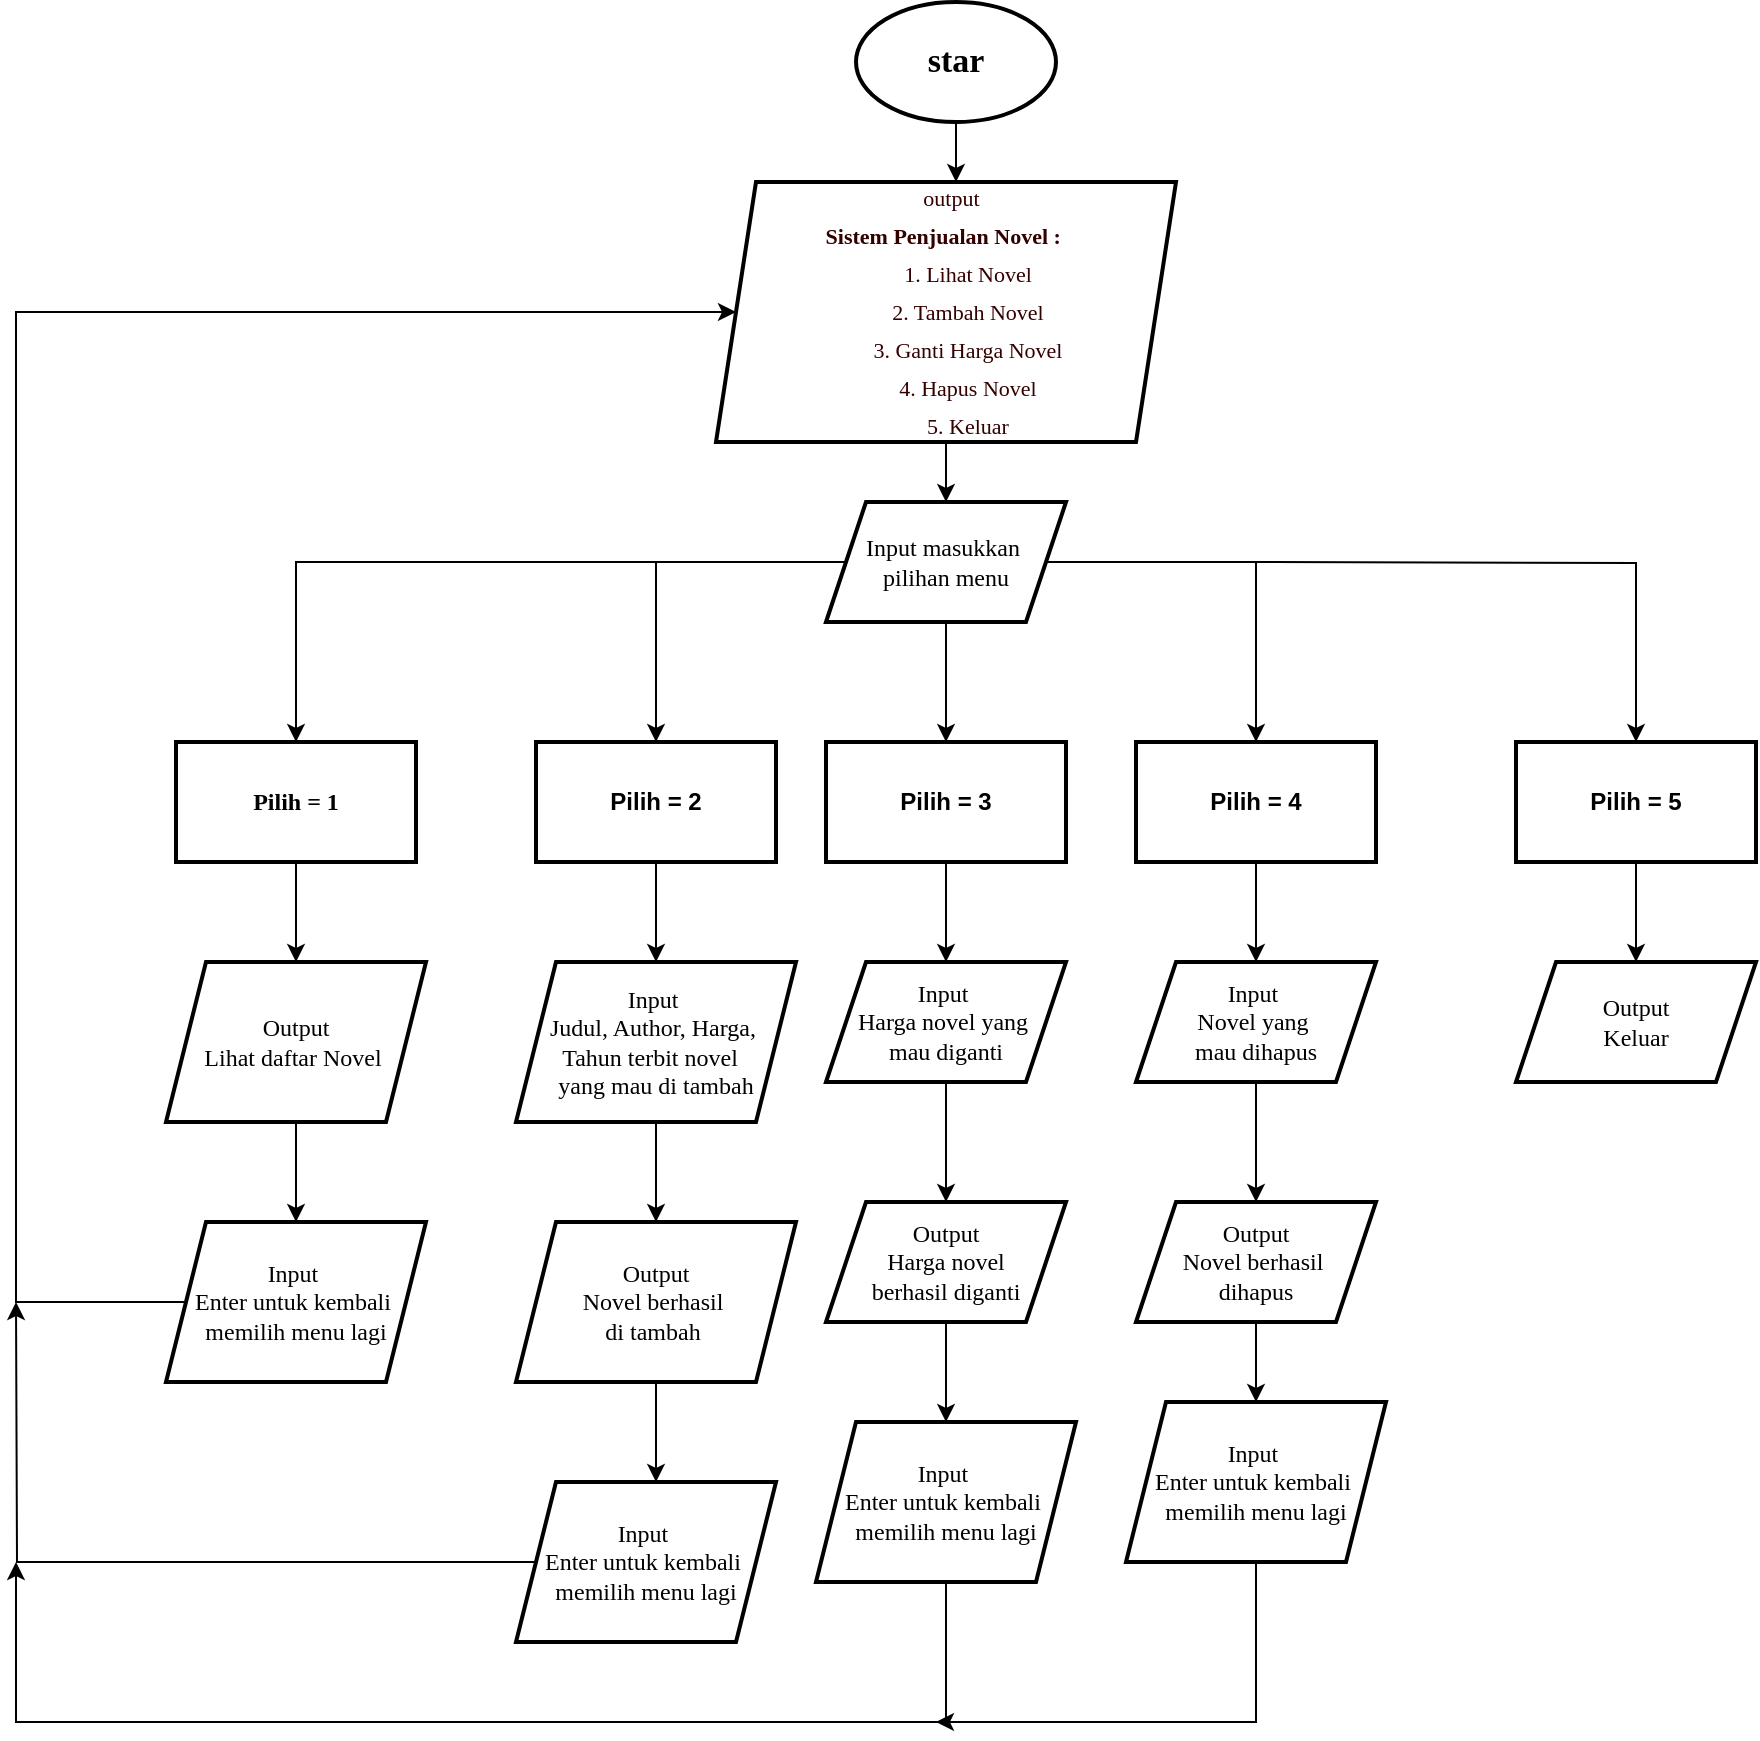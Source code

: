 <mxfile version="24.7.8">
  <diagram name="Page-1" id="KvyPbafw9UKkZqKxKkI1">
    <mxGraphModel dx="3427" dy="1010" grid="1" gridSize="10" guides="1" tooltips="1" connect="1" arrows="1" fold="1" page="1" pageScale="1" pageWidth="850" pageHeight="1100" math="0" shadow="0">
      <root>
        <mxCell id="0" />
        <mxCell id="1" parent="0" />
        <mxCell id="LbsSzFlzy3yXFulu0Od3-5" value="" style="edgeStyle=orthogonalEdgeStyle;rounded=0;orthogonalLoop=1;jettySize=auto;html=1;" parent="1" source="LbsSzFlzy3yXFulu0Od3-1" target="LbsSzFlzy3yXFulu0Od3-2" edge="1">
          <mxGeometry relative="1" as="geometry">
            <Array as="points">
              <mxPoint x="-760" y="140" />
              <mxPoint x="-760" y="140" />
            </Array>
          </mxGeometry>
        </mxCell>
        <mxCell id="LbsSzFlzy3yXFulu0Od3-1" value="&lt;b&gt;&lt;font face=&quot;Times New Roman&quot; style=&quot;font-size: 17px;&quot;&gt;star&lt;/font&gt;&lt;/b&gt;" style="strokeWidth=2;html=1;shape=mxgraph.flowchart.start_1;whiteSpace=wrap;" parent="1" vertex="1">
          <mxGeometry x="-810" y="50" width="100" height="60" as="geometry" />
        </mxCell>
        <mxCell id="LbsSzFlzy3yXFulu0Od3-10" value="" style="edgeStyle=orthogonalEdgeStyle;rounded=0;orthogonalLoop=1;jettySize=auto;html=1;" parent="1" source="LbsSzFlzy3yXFulu0Od3-2" target="LbsSzFlzy3yXFulu0Od3-9" edge="1">
          <mxGeometry relative="1" as="geometry" />
        </mxCell>
        <mxCell id="LbsSzFlzy3yXFulu0Od3-2" value="&lt;div style=&quot;line-height: 19px; white-space: pre; font-size: 11px;&quot;&gt;&lt;div style=&quot;&quot;&gt;&lt;div style=&quot;&quot;&gt;&lt;font face=&quot;Times New Roman&quot; style=&quot;font-size: 11px;&quot; color=&quot;#330000&quot;&gt;        output      &lt;/font&gt;&lt;/div&gt;&lt;div style=&quot;&quot;&gt;&lt;font face=&quot;rwcmR4gtEUjeIfdyCR9C&quot; style=&quot;font-size: 11px;&quot; color=&quot;#330000&quot;&gt;&lt;b style=&quot;&quot;&gt;Sistem Penjualan Novel :&lt;/b&gt; &lt;/font&gt;&lt;/div&gt;&lt;div style=&quot;&quot;&gt;&lt;font face=&quot;rwcmR4gtEUjeIfdyCR9C&quot; style=&quot;font-size: 11px;&quot; color=&quot;#330000&quot;&gt;&amp;nbsp; &amp;nbsp; &amp;nbsp; &amp;nbsp; 1. Lihat Novel&lt;/font&gt;&lt;/div&gt;&lt;div style=&quot;&quot;&gt;&lt;font face=&quot;rwcmR4gtEUjeIfdyCR9C&quot; style=&quot;font-size: 11px;&quot; color=&quot;#330000&quot;&gt;&amp;nbsp; &amp;nbsp; &amp;nbsp; &amp;nbsp; 2. Tambah Novel&lt;/font&gt;&lt;/div&gt;&lt;div style=&quot;&quot;&gt;&lt;font face=&quot;rwcmR4gtEUjeIfdyCR9C&quot; style=&quot;font-size: 11px;&quot; color=&quot;#330000&quot;&gt;&amp;nbsp; &amp;nbsp; &amp;nbsp; &amp;nbsp; 3. Ganti Harga Novel&lt;/font&gt;&lt;/div&gt;&lt;div style=&quot;&quot;&gt;&lt;font face=&quot;rwcmR4gtEUjeIfdyCR9C&quot; style=&quot;font-size: 11px;&quot; color=&quot;#330000&quot;&gt;&amp;nbsp; &amp;nbsp; &amp;nbsp; &amp;nbsp; 4. Hapus Novel&lt;/font&gt;&lt;/div&gt;&lt;div style=&quot;&quot;&gt;&lt;font face=&quot;rwcmR4gtEUjeIfdyCR9C&quot; style=&quot;font-size: 11px;&quot; color=&quot;#330000&quot;&gt;&amp;nbsp; &amp;nbsp; &amp;nbsp; &amp;nbsp; 5. Keluar&lt;/font&gt;&lt;/div&gt;&lt;/div&gt;&lt;/div&gt;" style="shape=parallelogram;perimeter=parallelogramPerimeter;whiteSpace=wrap;html=1;fixedSize=1;strokeWidth=2;align=center;labelBackgroundColor=none;" parent="1" vertex="1">
          <mxGeometry x="-880" y="140" width="230" height="130" as="geometry" />
        </mxCell>
        <mxCell id="LbsSzFlzy3yXFulu0Od3-4" style="edgeStyle=orthogonalEdgeStyle;rounded=0;orthogonalLoop=1;jettySize=auto;html=1;exitX=0.5;exitY=1;exitDx=0;exitDy=0;exitPerimeter=0;" parent="1" source="LbsSzFlzy3yXFulu0Od3-1" target="LbsSzFlzy3yXFulu0Od3-1" edge="1">
          <mxGeometry relative="1" as="geometry" />
        </mxCell>
        <mxCell id="LbsSzFlzy3yXFulu0Od3-15" value="" style="edgeStyle=orthogonalEdgeStyle;rounded=0;orthogonalLoop=1;jettySize=auto;html=1;" parent="1" source="LbsSzFlzy3yXFulu0Od3-9" target="LbsSzFlzy3yXFulu0Od3-14" edge="1">
          <mxGeometry relative="1" as="geometry" />
        </mxCell>
        <mxCell id="LbsSzFlzy3yXFulu0Od3-17" value="" style="edgeStyle=orthogonalEdgeStyle;rounded=0;orthogonalLoop=1;jettySize=auto;html=1;" parent="1" source="LbsSzFlzy3yXFulu0Od3-9" target="LbsSzFlzy3yXFulu0Od3-16" edge="1">
          <mxGeometry relative="1" as="geometry" />
        </mxCell>
        <mxCell id="LbsSzFlzy3yXFulu0Od3-19" value="" style="edgeStyle=orthogonalEdgeStyle;rounded=0;orthogonalLoop=1;jettySize=auto;html=1;" parent="1" source="LbsSzFlzy3yXFulu0Od3-9" target="LbsSzFlzy3yXFulu0Od3-18" edge="1">
          <mxGeometry relative="1" as="geometry" />
        </mxCell>
        <mxCell id="LbsSzFlzy3yXFulu0Od3-23" value="" style="edgeStyle=orthogonalEdgeStyle;rounded=0;orthogonalLoop=1;jettySize=auto;html=1;" parent="1" source="LbsSzFlzy3yXFulu0Od3-9" target="LbsSzFlzy3yXFulu0Od3-22" edge="1">
          <mxGeometry relative="1" as="geometry" />
        </mxCell>
        <mxCell id="LbsSzFlzy3yXFulu0Od3-9" value="&lt;font face=&quot;Times New Roman&quot;&gt;Input masukkan&amp;nbsp;&lt;/font&gt;&lt;div&gt;&lt;font face=&quot;Times New Roman&quot;&gt;pilihan menu&lt;/font&gt;&lt;/div&gt;" style="shape=parallelogram;perimeter=parallelogramPerimeter;whiteSpace=wrap;html=1;fixedSize=1;strokeWidth=2;labelBackgroundColor=none;" parent="1" vertex="1">
          <mxGeometry x="-825" y="300" width="120" height="60" as="geometry" />
        </mxCell>
        <mxCell id="LbsSzFlzy3yXFulu0Od3-25" value="" style="edgeStyle=orthogonalEdgeStyle;rounded=0;orthogonalLoop=1;jettySize=auto;html=1;" parent="1" source="LbsSzFlzy3yXFulu0Od3-14" target="LbsSzFlzy3yXFulu0Od3-24" edge="1">
          <mxGeometry relative="1" as="geometry" />
        </mxCell>
        <mxCell id="LbsSzFlzy3yXFulu0Od3-14" value="&lt;b&gt;&lt;font face=&quot;Times New Roman&quot;&gt;Pilih = 1&lt;/font&gt;&lt;/b&gt;" style="whiteSpace=wrap;html=1;strokeWidth=2;labelBackgroundColor=none;" parent="1" vertex="1">
          <mxGeometry x="-1150" y="420" width="120" height="60" as="geometry" />
        </mxCell>
        <mxCell id="p9JWeUzQHKc_CHP3LSrr-10" value="" style="edgeStyle=orthogonalEdgeStyle;rounded=0;orthogonalLoop=1;jettySize=auto;html=1;" edge="1" parent="1" source="LbsSzFlzy3yXFulu0Od3-16" target="p9JWeUzQHKc_CHP3LSrr-9">
          <mxGeometry relative="1" as="geometry" />
        </mxCell>
        <mxCell id="LbsSzFlzy3yXFulu0Od3-16" value="&lt;b&gt;Pilih = 2&lt;/b&gt;" style="whiteSpace=wrap;html=1;strokeWidth=2;labelBackgroundColor=none;" parent="1" vertex="1">
          <mxGeometry x="-970" y="420" width="120" height="60" as="geometry" />
        </mxCell>
        <mxCell id="p9JWeUzQHKc_CHP3LSrr-49" value="" style="edgeStyle=orthogonalEdgeStyle;rounded=0;orthogonalLoop=1;jettySize=auto;html=1;" edge="1" parent="1" source="LbsSzFlzy3yXFulu0Od3-18" target="p9JWeUzQHKc_CHP3LSrr-48">
          <mxGeometry relative="1" as="geometry" />
        </mxCell>
        <mxCell id="LbsSzFlzy3yXFulu0Od3-18" value="&lt;b&gt;Pilih = 4&lt;/b&gt;" style="whiteSpace=wrap;html=1;strokeWidth=2;labelBackgroundColor=none;" parent="1" vertex="1">
          <mxGeometry x="-670" y="420" width="120" height="60" as="geometry" />
        </mxCell>
        <mxCell id="p9JWeUzQHKc_CHP3LSrr-58" value="" style="edgeStyle=orthogonalEdgeStyle;rounded=0;orthogonalLoop=1;jettySize=auto;html=1;" edge="1" parent="1" source="LbsSzFlzy3yXFulu0Od3-20" target="p9JWeUzQHKc_CHP3LSrr-57">
          <mxGeometry relative="1" as="geometry" />
        </mxCell>
        <mxCell id="LbsSzFlzy3yXFulu0Od3-20" value="&lt;b&gt;Pilih = 5&lt;/b&gt;" style="whiteSpace=wrap;html=1;strokeWidth=2;labelBackgroundColor=none;" parent="1" vertex="1">
          <mxGeometry x="-480" y="420" width="120" height="60" as="geometry" />
        </mxCell>
        <mxCell id="LbsSzFlzy3yXFulu0Od3-21" value="" style="edgeStyle=orthogonalEdgeStyle;rounded=0;orthogonalLoop=1;jettySize=auto;html=1;entryX=0.5;entryY=0;entryDx=0;entryDy=0;" parent="1" target="LbsSzFlzy3yXFulu0Od3-20" edge="1">
          <mxGeometry relative="1" as="geometry">
            <mxPoint x="-610" y="330" as="sourcePoint" />
            <mxPoint x="-415" y="410" as="targetPoint" />
          </mxGeometry>
        </mxCell>
        <mxCell id="p9JWeUzQHKc_CHP3LSrr-36" value="" style="edgeStyle=orthogonalEdgeStyle;rounded=0;orthogonalLoop=1;jettySize=auto;html=1;" edge="1" parent="1" source="LbsSzFlzy3yXFulu0Od3-22" target="p9JWeUzQHKc_CHP3LSrr-35">
          <mxGeometry relative="1" as="geometry" />
        </mxCell>
        <mxCell id="LbsSzFlzy3yXFulu0Od3-22" value="&lt;b&gt;Pilih = 3&lt;/b&gt;" style="whiteSpace=wrap;html=1;strokeWidth=2;labelBackgroundColor=none;" parent="1" vertex="1">
          <mxGeometry x="-825" y="420" width="120" height="60" as="geometry" />
        </mxCell>
        <mxCell id="p9JWeUzQHKc_CHP3LSrr-2" value="" style="edgeStyle=orthogonalEdgeStyle;rounded=0;orthogonalLoop=1;jettySize=auto;html=1;" edge="1" parent="1" source="LbsSzFlzy3yXFulu0Od3-24" target="p9JWeUzQHKc_CHP3LSrr-1">
          <mxGeometry relative="1" as="geometry" />
        </mxCell>
        <mxCell id="LbsSzFlzy3yXFulu0Od3-24" value="&lt;div&gt;&lt;font face=&quot;Times New Roman&quot;&gt;Output&lt;/font&gt;&lt;/div&gt;&lt;font face=&quot;Times New Roman&quot;&gt;Lihat daftar Novel&amp;nbsp;&lt;/font&gt;" style="shape=parallelogram;perimeter=parallelogramPerimeter;whiteSpace=wrap;html=1;fixedSize=1;strokeWidth=2;labelBackgroundColor=none;" parent="1" vertex="1">
          <mxGeometry x="-1155" y="530" width="130" height="80" as="geometry" />
        </mxCell>
        <mxCell id="p9JWeUzQHKc_CHP3LSrr-4" value="" style="edgeStyle=orthogonalEdgeStyle;rounded=0;orthogonalLoop=1;jettySize=auto;html=1;" edge="1" parent="1" source="p9JWeUzQHKc_CHP3LSrr-1" target="LbsSzFlzy3yXFulu0Od3-2">
          <mxGeometry relative="1" as="geometry">
            <mxPoint x="-1300" y="170" as="targetPoint" />
            <Array as="points">
              <mxPoint x="-1230" y="700" />
              <mxPoint x="-1230" y="205" />
            </Array>
          </mxGeometry>
        </mxCell>
        <mxCell id="p9JWeUzQHKc_CHP3LSrr-1" value="&lt;font face=&quot;Times New Roman&quot;&gt;Input&amp;nbsp;&lt;/font&gt;&lt;div&gt;&lt;font face=&quot;Times New Roman&quot;&gt;Enter untuk kembali&amp;nbsp;&lt;/font&gt;&lt;/div&gt;&lt;div&gt;&lt;font face=&quot;Times New Roman&quot;&gt;memilih menu lagi&lt;/font&gt;&lt;/div&gt;" style="shape=parallelogram;perimeter=parallelogramPerimeter;whiteSpace=wrap;html=1;fixedSize=1;strokeWidth=2;labelBackgroundColor=none;" vertex="1" parent="1">
          <mxGeometry x="-1155" y="660" width="130" height="80" as="geometry" />
        </mxCell>
        <mxCell id="p9JWeUzQHKc_CHP3LSrr-12" value="" style="edgeStyle=orthogonalEdgeStyle;rounded=0;orthogonalLoop=1;jettySize=auto;html=1;" edge="1" parent="1" source="p9JWeUzQHKc_CHP3LSrr-9">
          <mxGeometry relative="1" as="geometry">
            <mxPoint x="-910" y="660.0" as="targetPoint" />
          </mxGeometry>
        </mxCell>
        <mxCell id="p9JWeUzQHKc_CHP3LSrr-9" value="&lt;font face=&quot;Times New Roman&quot;&gt;Input&amp;nbsp;&lt;/font&gt;&lt;div&gt;&lt;font face=&quot;Cc28dc-XnCbBv6BBPfGU&quot;&gt;Judul, Author, Harga,&amp;nbsp;&lt;/font&gt;&lt;/div&gt;&lt;div&gt;&lt;font face=&quot;Cc28dc-XnCbBv6BBPfGU&quot;&gt;Tahun terbit novel&amp;nbsp;&amp;nbsp;&lt;/font&gt;&lt;/div&gt;&lt;div&gt;&lt;font face=&quot;Cc28dc-XnCbBv6BBPfGU&quot;&gt;yang mau di tambah&lt;/font&gt;&lt;/div&gt;" style="shape=parallelogram;perimeter=parallelogramPerimeter;whiteSpace=wrap;html=1;fixedSize=1;strokeWidth=2;labelBackgroundColor=none;" vertex="1" parent="1">
          <mxGeometry x="-980" y="530" width="140" height="80" as="geometry" />
        </mxCell>
        <mxCell id="p9JWeUzQHKc_CHP3LSrr-14" value="" style="edgeStyle=orthogonalEdgeStyle;rounded=0;orthogonalLoop=1;jettySize=auto;html=1;" edge="1" parent="1">
          <mxGeometry relative="1" as="geometry">
            <mxPoint x="-910" y="740.0" as="sourcePoint" />
            <mxPoint x="-910" y="790.0" as="targetPoint" />
          </mxGeometry>
        </mxCell>
        <mxCell id="p9JWeUzQHKc_CHP3LSrr-31" value="" style="edgeStyle=orthogonalEdgeStyle;rounded=0;orthogonalLoop=1;jettySize=auto;html=1;" edge="1" parent="1" source="p9JWeUzQHKc_CHP3LSrr-21">
          <mxGeometry relative="1" as="geometry">
            <mxPoint x="-1230" y="700" as="targetPoint" />
          </mxGeometry>
        </mxCell>
        <mxCell id="p9JWeUzQHKc_CHP3LSrr-32" value="&lt;font face=&quot;Times New Roman&quot;&gt;Output&lt;/font&gt;&lt;div&gt;&lt;font face=&quot;Times New Roman&quot;&gt;Novel berhasil&amp;nbsp;&lt;/font&gt;&lt;/div&gt;&lt;div&gt;&lt;font face=&quot;Times New Roman&quot;&gt;di tambah&amp;nbsp;&lt;/font&gt;&lt;/div&gt;" style="shape=parallelogram;perimeter=parallelogramPerimeter;whiteSpace=wrap;html=1;fixedSize=1;strokeWidth=2;labelBackgroundColor=none;" vertex="1" parent="1">
          <mxGeometry x="-980" y="660" width="140" height="80" as="geometry" />
        </mxCell>
        <mxCell id="p9JWeUzQHKc_CHP3LSrr-39" value="" style="edgeStyle=orthogonalEdgeStyle;rounded=0;orthogonalLoop=1;jettySize=auto;html=1;" edge="1" parent="1" source="p9JWeUzQHKc_CHP3LSrr-35" target="p9JWeUzQHKc_CHP3LSrr-38">
          <mxGeometry relative="1" as="geometry" />
        </mxCell>
        <mxCell id="p9JWeUzQHKc_CHP3LSrr-35" value="&lt;font face=&quot;Times New Roman&quot;&gt;Input&amp;nbsp;&lt;/font&gt;&lt;div&gt;&lt;font face=&quot;gYelMpa9JVKCbf4nxSR1&quot;&gt;Harga novel yang&amp;nbsp;&lt;/font&gt;&lt;/div&gt;&lt;div&gt;&lt;font face=&quot;gYelMpa9JVKCbf4nxSR1&quot;&gt;mau diganti&lt;/font&gt;&lt;/div&gt;" style="shape=parallelogram;perimeter=parallelogramPerimeter;whiteSpace=wrap;html=1;fixedSize=1;strokeWidth=2;labelBackgroundColor=none;" vertex="1" parent="1">
          <mxGeometry x="-825" y="530" width="120" height="60" as="geometry" />
        </mxCell>
        <mxCell id="p9JWeUzQHKc_CHP3LSrr-21" value="&lt;font face=&quot;Times New Roman&quot;&gt;Input&amp;nbsp;&lt;/font&gt;&lt;div&gt;&lt;font face=&quot;Times New Roman&quot;&gt;Enter untuk kembali&amp;nbsp;&lt;/font&gt;&lt;/div&gt;&lt;div&gt;&lt;font face=&quot;Times New Roman&quot;&gt;memilih menu lagi&lt;/font&gt;&lt;/div&gt;" style="shape=parallelogram;perimeter=parallelogramPerimeter;whiteSpace=wrap;html=1;fixedSize=1;strokeWidth=2;labelBackgroundColor=none;" vertex="1" parent="1">
          <mxGeometry x="-980" y="790" width="130" height="80" as="geometry" />
        </mxCell>
        <mxCell id="p9JWeUzQHKc_CHP3LSrr-42" value="" style="edgeStyle=orthogonalEdgeStyle;rounded=0;orthogonalLoop=1;jettySize=auto;html=1;" edge="1" parent="1" source="p9JWeUzQHKc_CHP3LSrr-38" target="p9JWeUzQHKc_CHP3LSrr-40">
          <mxGeometry relative="1" as="geometry" />
        </mxCell>
        <mxCell id="p9JWeUzQHKc_CHP3LSrr-38" value="&lt;font face=&quot;Times New Roman&quot;&gt;Output&lt;/font&gt;&lt;br&gt;&lt;div&gt;&lt;font face=&quot;gYelMpa9JVKCbf4nxSR1&quot;&gt;Harga novel berhasil&amp;nbsp;&lt;/font&gt;&lt;span style=&quot;font-family: gYelMpa9JVKCbf4nxSR1; background-color: initial;&quot;&gt;diganti&lt;/span&gt;&lt;/div&gt;" style="shape=parallelogram;perimeter=parallelogramPerimeter;whiteSpace=wrap;html=1;fixedSize=1;strokeWidth=2;labelBackgroundColor=none;" vertex="1" parent="1">
          <mxGeometry x="-825" y="650" width="120" height="60" as="geometry" />
        </mxCell>
        <mxCell id="p9JWeUzQHKc_CHP3LSrr-46" value="" style="edgeStyle=orthogonalEdgeStyle;rounded=0;orthogonalLoop=1;jettySize=auto;html=1;" edge="1" parent="1" source="p9JWeUzQHKc_CHP3LSrr-40">
          <mxGeometry relative="1" as="geometry">
            <mxPoint x="-1230" y="830" as="targetPoint" />
            <Array as="points">
              <mxPoint x="-765" y="910" />
              <mxPoint x="-1230" y="910" />
            </Array>
          </mxGeometry>
        </mxCell>
        <mxCell id="p9JWeUzQHKc_CHP3LSrr-40" value="&lt;font face=&quot;Times New Roman&quot;&gt;Input&amp;nbsp;&lt;/font&gt;&lt;div&gt;&lt;font face=&quot;Times New Roman&quot;&gt;Enter untuk kembali&amp;nbsp;&lt;/font&gt;&lt;/div&gt;&lt;div&gt;&lt;font face=&quot;Times New Roman&quot;&gt;memilih menu lagi&lt;/font&gt;&lt;/div&gt;" style="shape=parallelogram;perimeter=parallelogramPerimeter;whiteSpace=wrap;html=1;fixedSize=1;strokeWidth=2;labelBackgroundColor=none;" vertex="1" parent="1">
          <mxGeometry x="-830" y="760" width="130" height="80" as="geometry" />
        </mxCell>
        <mxCell id="p9JWeUzQHKc_CHP3LSrr-51" value="" style="edgeStyle=orthogonalEdgeStyle;rounded=0;orthogonalLoop=1;jettySize=auto;html=1;" edge="1" parent="1" source="p9JWeUzQHKc_CHP3LSrr-48" target="p9JWeUzQHKc_CHP3LSrr-50">
          <mxGeometry relative="1" as="geometry" />
        </mxCell>
        <mxCell id="p9JWeUzQHKc_CHP3LSrr-48" value="&lt;font face=&quot;Times New Roman&quot;&gt;Input&amp;nbsp;&lt;/font&gt;&lt;div&gt;&lt;font face=&quot;a4l-twdvR4M4PE_KODEs&quot;&gt;Novel yang&amp;nbsp;&lt;/font&gt;&lt;/div&gt;&lt;div&gt;&lt;font face=&quot;a4l-twdvR4M4PE_KODEs&quot;&gt;mau&amp;nbsp;&lt;span style=&quot;background-color: initial;&quot;&gt;dihapus&lt;/span&gt;&lt;/font&gt;&lt;/div&gt;" style="shape=parallelogram;perimeter=parallelogramPerimeter;whiteSpace=wrap;html=1;fixedSize=1;strokeWidth=2;labelBackgroundColor=none;" vertex="1" parent="1">
          <mxGeometry x="-670" y="530" width="120" height="60" as="geometry" />
        </mxCell>
        <mxCell id="p9JWeUzQHKc_CHP3LSrr-53" value="" style="edgeStyle=orthogonalEdgeStyle;rounded=0;orthogonalLoop=1;jettySize=auto;html=1;" edge="1" parent="1" source="p9JWeUzQHKc_CHP3LSrr-50" target="p9JWeUzQHKc_CHP3LSrr-52">
          <mxGeometry relative="1" as="geometry" />
        </mxCell>
        <mxCell id="p9JWeUzQHKc_CHP3LSrr-50" value="&lt;font face=&quot;Times New Roman&quot;&gt;Output&lt;/font&gt;&lt;br&gt;&lt;div&gt;&lt;font face=&quot;a4l-twdvR4M4PE_KODEs&quot;&gt;Novel berhasil&amp;nbsp;&lt;/font&gt;&lt;/div&gt;&lt;div&gt;&lt;span style=&quot;background-color: initial; font-family: a4l-twdvR4M4PE_KODEs;&quot;&gt;dihapus&lt;/span&gt;&lt;/div&gt;" style="shape=parallelogram;perimeter=parallelogramPerimeter;whiteSpace=wrap;html=1;fixedSize=1;strokeWidth=2;labelBackgroundColor=none;" vertex="1" parent="1">
          <mxGeometry x="-670" y="650" width="120" height="60" as="geometry" />
        </mxCell>
        <mxCell id="p9JWeUzQHKc_CHP3LSrr-55" value="" style="edgeStyle=orthogonalEdgeStyle;rounded=0;orthogonalLoop=1;jettySize=auto;html=1;exitX=0.5;exitY=1;exitDx=0;exitDy=0;" edge="1" parent="1" source="p9JWeUzQHKc_CHP3LSrr-52">
          <mxGeometry relative="1" as="geometry">
            <mxPoint x="-600" y="860" as="sourcePoint" />
            <mxPoint x="-770" y="910" as="targetPoint" />
            <Array as="points">
              <mxPoint x="-610" y="910" />
              <mxPoint x="-760" y="910" />
            </Array>
          </mxGeometry>
        </mxCell>
        <mxCell id="p9JWeUzQHKc_CHP3LSrr-52" value="&lt;font face=&quot;Times New Roman&quot;&gt;Input&amp;nbsp;&lt;/font&gt;&lt;div&gt;&lt;font face=&quot;Times New Roman&quot;&gt;Enter untuk kembali&amp;nbsp;&lt;/font&gt;&lt;/div&gt;&lt;div&gt;&lt;font face=&quot;Times New Roman&quot;&gt;memilih menu lagi&lt;/font&gt;&lt;/div&gt;" style="shape=parallelogram;perimeter=parallelogramPerimeter;whiteSpace=wrap;html=1;fixedSize=1;strokeWidth=2;labelBackgroundColor=none;" vertex="1" parent="1">
          <mxGeometry x="-675" y="750" width="130" height="80" as="geometry" />
        </mxCell>
        <mxCell id="p9JWeUzQHKc_CHP3LSrr-57" value="&lt;font face=&quot;Times New Roman&quot;&gt;Output&lt;/font&gt;&lt;div&gt;&lt;font face=&quot;uEVrBLYoA_Is6GXnTwKO&quot;&gt;Keluar&lt;/font&gt;&lt;/div&gt;" style="shape=parallelogram;perimeter=parallelogramPerimeter;whiteSpace=wrap;html=1;fixedSize=1;strokeWidth=2;labelBackgroundColor=none;" vertex="1" parent="1">
          <mxGeometry x="-480" y="530" width="120" height="60" as="geometry" />
        </mxCell>
      </root>
    </mxGraphModel>
  </diagram>
</mxfile>
